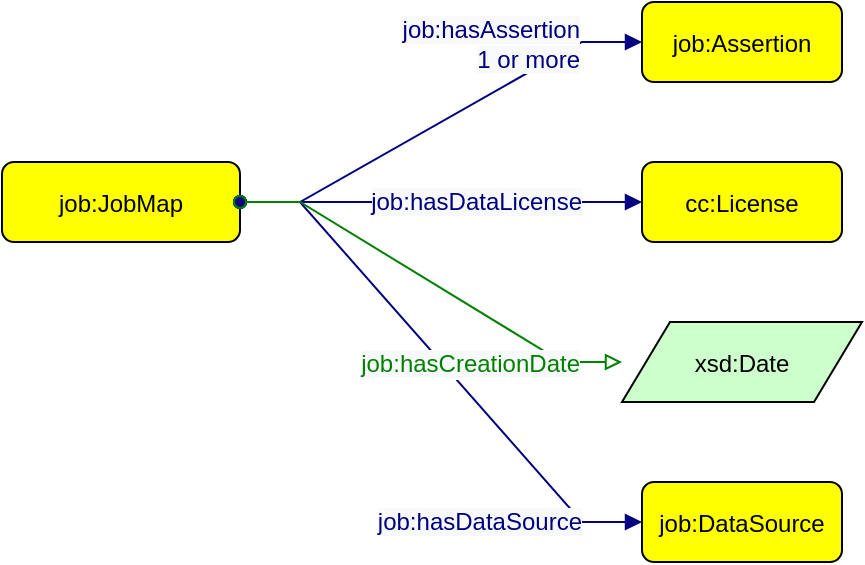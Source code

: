 <mxfile version="20.2.3" type="device"><diagram id="JfJjBrkSd2Z-iUzgQVJV" name="Pagina-1"><mxGraphModel dx="690" dy="889" grid="1" gridSize="10" guides="1" tooltips="1" connect="1" arrows="1" fold="1" page="1" pageScale="1" pageWidth="827" pageHeight="1169" math="0" shadow="0"><root><mxCell id="0"/><mxCell id="1" parent="0"/><mxCell id="eOOMXDuZgagDWRCSzuXa-15" value="cc:License" style="graphMlID=n4;shape=rect;rounded=1;arcsize=30;fillColor=#ffff00;strokeColor=#000000;strokeWidth=1.0;fontSize=12;fontFamily=Helvetica;horizontal=1;verticalAlign=middle;" parent="1" vertex="1"><mxGeometry x="360" y="160" width="100" height="40" as="geometry"/></mxCell><mxCell id="eOOMXDuZgagDWRCSzuXa-16" value="job:JobMap" style="graphMlID=n4;shape=rect;rounded=1;arcsize=30;fillColor=#ffff00;strokeColor=#000000;strokeWidth=1.0;fontSize=12;fontFamily=Helvetica;horizontal=1;verticalAlign=middle;" parent="1" vertex="1"><mxGeometry x="40" y="160" width="119" height="40" as="geometry"/></mxCell><mxCell id="eOOMXDuZgagDWRCSzuXa-20" value="" style="graphMlID=e0;rounded=0;endArrow=block;strokeColor=#000080;strokeWidth=1.0;startArrow=oval;startFill=1;endFill=1;fontSize=12;fontFamily=Helvetica;horizontal=1;verticalAlign=middle;edgeStyle=entityRelationEdgeStyle;" parent="1" source="eOOMXDuZgagDWRCSzuXa-16" target="eOOMXDuZgagDWRCSzuXa-15" edge="1"><mxGeometry relative="1" as="geometry"><mxPoint x="350" y="320.082" as="sourcePoint"/><mxPoint x="501" y="320" as="targetPoint"/></mxGeometry></mxCell><mxCell id="eOOMXDuZgagDWRCSzuXa-21" value="&lt;span style=&quot;color: rgb(0, 0, 128); font-size: 12px; background-color: rgb(248, 249, 250);&quot;&gt;job:hasDataLicense&lt;/span&gt;" style="text;html=1;align=right;verticalAlign=middle;resizable=0;points=[];labelBackgroundColor=#ffffff;fontSize=12;fontFamily=Helvetica;horizontal=1;" parent="eOOMXDuZgagDWRCSzuXa-20" vertex="1" connectable="0"><mxGeometry x="-0.017" y="2" relative="1" as="geometry"><mxPoint x="72" y="2" as="offset"/></mxGeometry></mxCell><mxCell id="-RUYRFgNUPY5h9e7yCQ7-4" value="xsd:Date" style="graphMlID=n6;shape=parallelogram;fillColor=#ccffcc;strokeColor=#000000;strokeWidth=1.0;fontSize=12;fontFamily=Helvetica;horizontal=1;verticalAlign=middle;" parent="1" vertex="1"><mxGeometry x="350" y="240" width="120" height="40" as="geometry"/></mxCell><mxCell id="-RUYRFgNUPY5h9e7yCQ7-7" value="job:DataSource" style="graphMlID=n4;shape=rect;rounded=1;arcsize=30;fillColor=#ffff00;strokeColor=#000000;strokeWidth=1.0;fontSize=12;fontFamily=Helvetica;horizontal=1;verticalAlign=middle;" parent="1" vertex="1"><mxGeometry x="360" y="320" width="100" height="40" as="geometry"/></mxCell><mxCell id="-RUYRFgNUPY5h9e7yCQ7-8" value="" style="graphMlID=e0;rounded=0;endArrow=block;strokeColor=#000080;strokeWidth=1.0;startArrow=oval;startFill=1;endFill=1;fontSize=12;fontFamily=Helvetica;horizontal=1;verticalAlign=middle;edgeStyle=entityRelationEdgeStyle;" parent="1" source="eOOMXDuZgagDWRCSzuXa-16" target="-RUYRFgNUPY5h9e7yCQ7-7" edge="1"><mxGeometry relative="1" as="geometry"><mxPoint x="180" y="274.667" as="sourcePoint"/><mxPoint x="511" y="408" as="targetPoint"/></mxGeometry></mxCell><mxCell id="-RUYRFgNUPY5h9e7yCQ7-9" value="&lt;span style=&quot;color: rgb(0, 0, 128); font-size: 12px; background-color: rgb(248, 249, 250);&quot;&gt;job:hasDataSource&lt;/span&gt;" style="text;html=1;align=right;verticalAlign=middle;resizable=0;points=[];labelBackgroundColor=#ffffff;fontSize=12;fontFamily=Helvetica;horizontal=1;" parent="-RUYRFgNUPY5h9e7yCQ7-8" vertex="1" connectable="0"><mxGeometry x="-0.017" y="2" relative="1" as="geometry"><mxPoint x="71" y="83" as="offset"/></mxGeometry></mxCell><mxCell id="mS5DQymNZ_9Fzj9CULBf-1" value="job:Assertion" style="graphMlID=n4;shape=rect;rounded=1;arcsize=30;fillColor=#ffff00;strokeColor=#000000;strokeWidth=1.0;fontSize=12;fontFamily=Helvetica;horizontal=1;verticalAlign=middle;" parent="1" vertex="1"><mxGeometry x="360" y="80" width="100" height="40" as="geometry"/></mxCell><mxCell id="mS5DQymNZ_9Fzj9CULBf-2" value="" style="graphMlID=e0;rounded=0;endArrow=block;strokeColor=#000080;strokeWidth=1.0;startArrow=oval;startFill=1;endFill=1;fontSize=12;fontFamily=Helvetica;horizontal=1;verticalAlign=middle;edgeStyle=entityRelationEdgeStyle;" parent="1" source="eOOMXDuZgagDWRCSzuXa-16" target="mS5DQymNZ_9Fzj9CULBf-1" edge="1"><mxGeometry relative="1" as="geometry"><mxPoint x="180" y="100" as="sourcePoint"/><mxPoint x="501" y="240" as="targetPoint"/></mxGeometry></mxCell><mxCell id="mS5DQymNZ_9Fzj9CULBf-3" value="&lt;span style=&quot;color: rgb(0, 0, 128); font-size: 12px; background-color: rgb(248, 249, 250);&quot;&gt;job:hasAssertion&lt;br&gt;1 or more&lt;br&gt;&lt;/span&gt;" style="text;html=1;align=right;verticalAlign=middle;resizable=0;points=[];labelBackgroundColor=#ffffff;fontSize=12;fontFamily=Helvetica;horizontal=1;" parent="mS5DQymNZ_9Fzj9CULBf-2" vertex="1" connectable="0"><mxGeometry x="-0.017" y="2" relative="1" as="geometry"><mxPoint x="73" y="-39" as="offset"/></mxGeometry></mxCell><mxCell id="Tc580VikuMXIhFJW_xB8-1" value="" style="graphMlID=e2;rounded=0;endArrow=block;strokeColor=#008000;strokeWidth=1.0;startArrow=oval;startFill=0;endFill=0;fontFamily=Helvetica;fontSize=12;edgeStyle=entityRelationEdgeStyle;" edge="1" parent="1" source="eOOMXDuZgagDWRCSzuXa-16" target="-RUYRFgNUPY5h9e7yCQ7-4"><mxGeometry relative="1" as="geometry"><mxPoint x="240" y="410" as="sourcePoint"/><mxPoint x="516.811" y="410.18" as="targetPoint"/></mxGeometry></mxCell><mxCell id="Tc580VikuMXIhFJW_xB8-2" value="&lt;font color=&quot;#008000&quot; style=&quot;font-size: 12px;&quot;&gt;&lt;span style=&quot;font-size: 12px; background-color: rgb(248, 249, 250);&quot;&gt;job:hasCreationDate&lt;/span&gt;&lt;/font&gt;" style="text;html=1;align=right;verticalAlign=middle;resizable=0;points=[];labelBackgroundColor=#ffffff;fontFamily=Helvetica;fontSize=12;" vertex="1" connectable="0" parent="Tc580VikuMXIhFJW_xB8-1"><mxGeometry x="-0.09" y="3" relative="1" as="geometry"><mxPoint x="82" y="48" as="offset"/></mxGeometry></mxCell></root></mxGraphModel></diagram></mxfile>